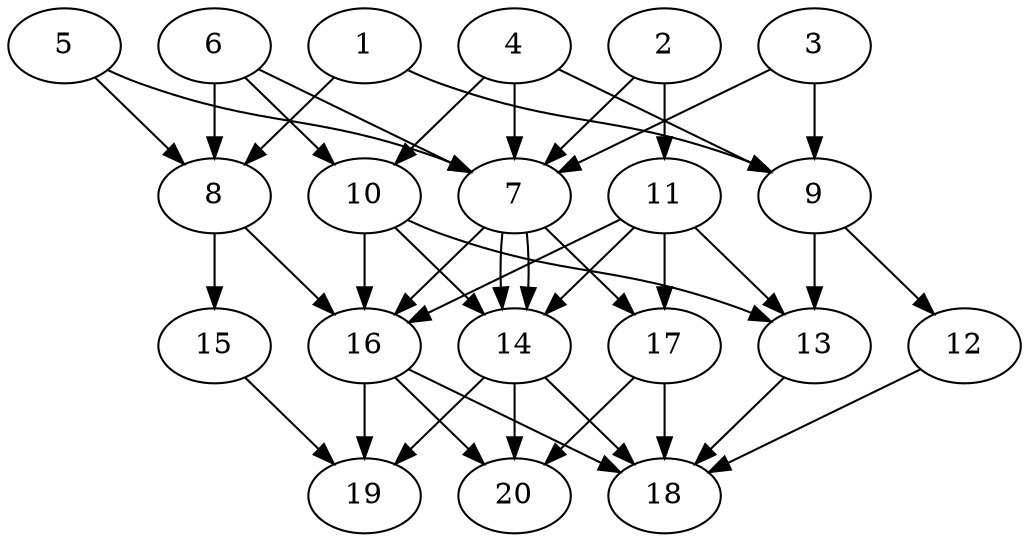 // DAG automatically generated by daggen at Tue Jul 23 14:33:40 2019
// ./daggen --dot -n 20 --ccr 0.4 --fat 0.6 --regular 0.5 --density 0.8 --mindata 5242880 --maxdata 52428800 
digraph G {
  1 [size="112686080", alpha="0.05", expect_size="45074432"] 
  1 -> 8 [size ="45074432"]
  1 -> 9 [size ="45074432"]
  2 [size="15715840", alpha="0.09", expect_size="6286336"] 
  2 -> 7 [size ="6286336"]
  2 -> 11 [size ="6286336"]
  3 [size="13127680", alpha="0.18", expect_size="5251072"] 
  3 -> 7 [size ="5251072"]
  3 -> 9 [size ="5251072"]
  4 [size="33866240", alpha="0.04", expect_size="13546496"] 
  4 -> 7 [size ="13546496"]
  4 -> 9 [size ="13546496"]
  4 -> 10 [size ="13546496"]
  5 [size="129674240", alpha="0.02", expect_size="51869696"] 
  5 -> 7 [size ="51869696"]
  5 -> 8 [size ="51869696"]
  6 [size="111206400", alpha="0.19", expect_size="44482560"] 
  6 -> 7 [size ="44482560"]
  6 -> 8 [size ="44482560"]
  6 -> 10 [size ="44482560"]
  7 [size="72419840", alpha="0.16", expect_size="28967936"] 
  7 -> 14 [size ="28967936"]
  7 -> 14 [size ="28967936"]
  7 -> 16 [size ="28967936"]
  7 -> 17 [size ="28967936"]
  8 [size="51240960", alpha="0.08", expect_size="20496384"] 
  8 -> 15 [size ="20496384"]
  8 -> 16 [size ="20496384"]
  9 [size="22574080", alpha="0.17", expect_size="9029632"] 
  9 -> 12 [size ="9029632"]
  9 -> 13 [size ="9029632"]
  10 [size="94010880", alpha="0.09", expect_size="37604352"] 
  10 -> 13 [size ="37604352"]
  10 -> 14 [size ="37604352"]
  10 -> 16 [size ="37604352"]
  11 [size="100830720", alpha="0.03", expect_size="40332288"] 
  11 -> 13 [size ="40332288"]
  11 -> 14 [size ="40332288"]
  11 -> 16 [size ="40332288"]
  11 -> 17 [size ="40332288"]
  12 [size="15052800", alpha="0.15", expect_size="6021120"] 
  12 -> 18 [size ="6021120"]
  13 [size="70184960", alpha="0.05", expect_size="28073984"] 
  13 -> 18 [size ="28073984"]
  14 [size="60060160", alpha="0.17", expect_size="24024064"] 
  14 -> 18 [size ="24024064"]
  14 -> 19 [size ="24024064"]
  14 -> 20 [size ="24024064"]
  15 [size="83555840", alpha="0.16", expect_size="33422336"] 
  15 -> 19 [size ="33422336"]
  16 [size="96675840", alpha="0.05", expect_size="38670336"] 
  16 -> 18 [size ="38670336"]
  16 -> 19 [size ="38670336"]
  16 -> 20 [size ="38670336"]
  17 [size="88104960", alpha="0.07", expect_size="35241984"] 
  17 -> 18 [size ="35241984"]
  17 -> 20 [size ="35241984"]
  18 [size="66864640", alpha="0.06", expect_size="26745856"] 
  19 [size="114741760", alpha="0.11", expect_size="45896704"] 
  20 [size="94433280", alpha="0.06", expect_size="37773312"] 
}
